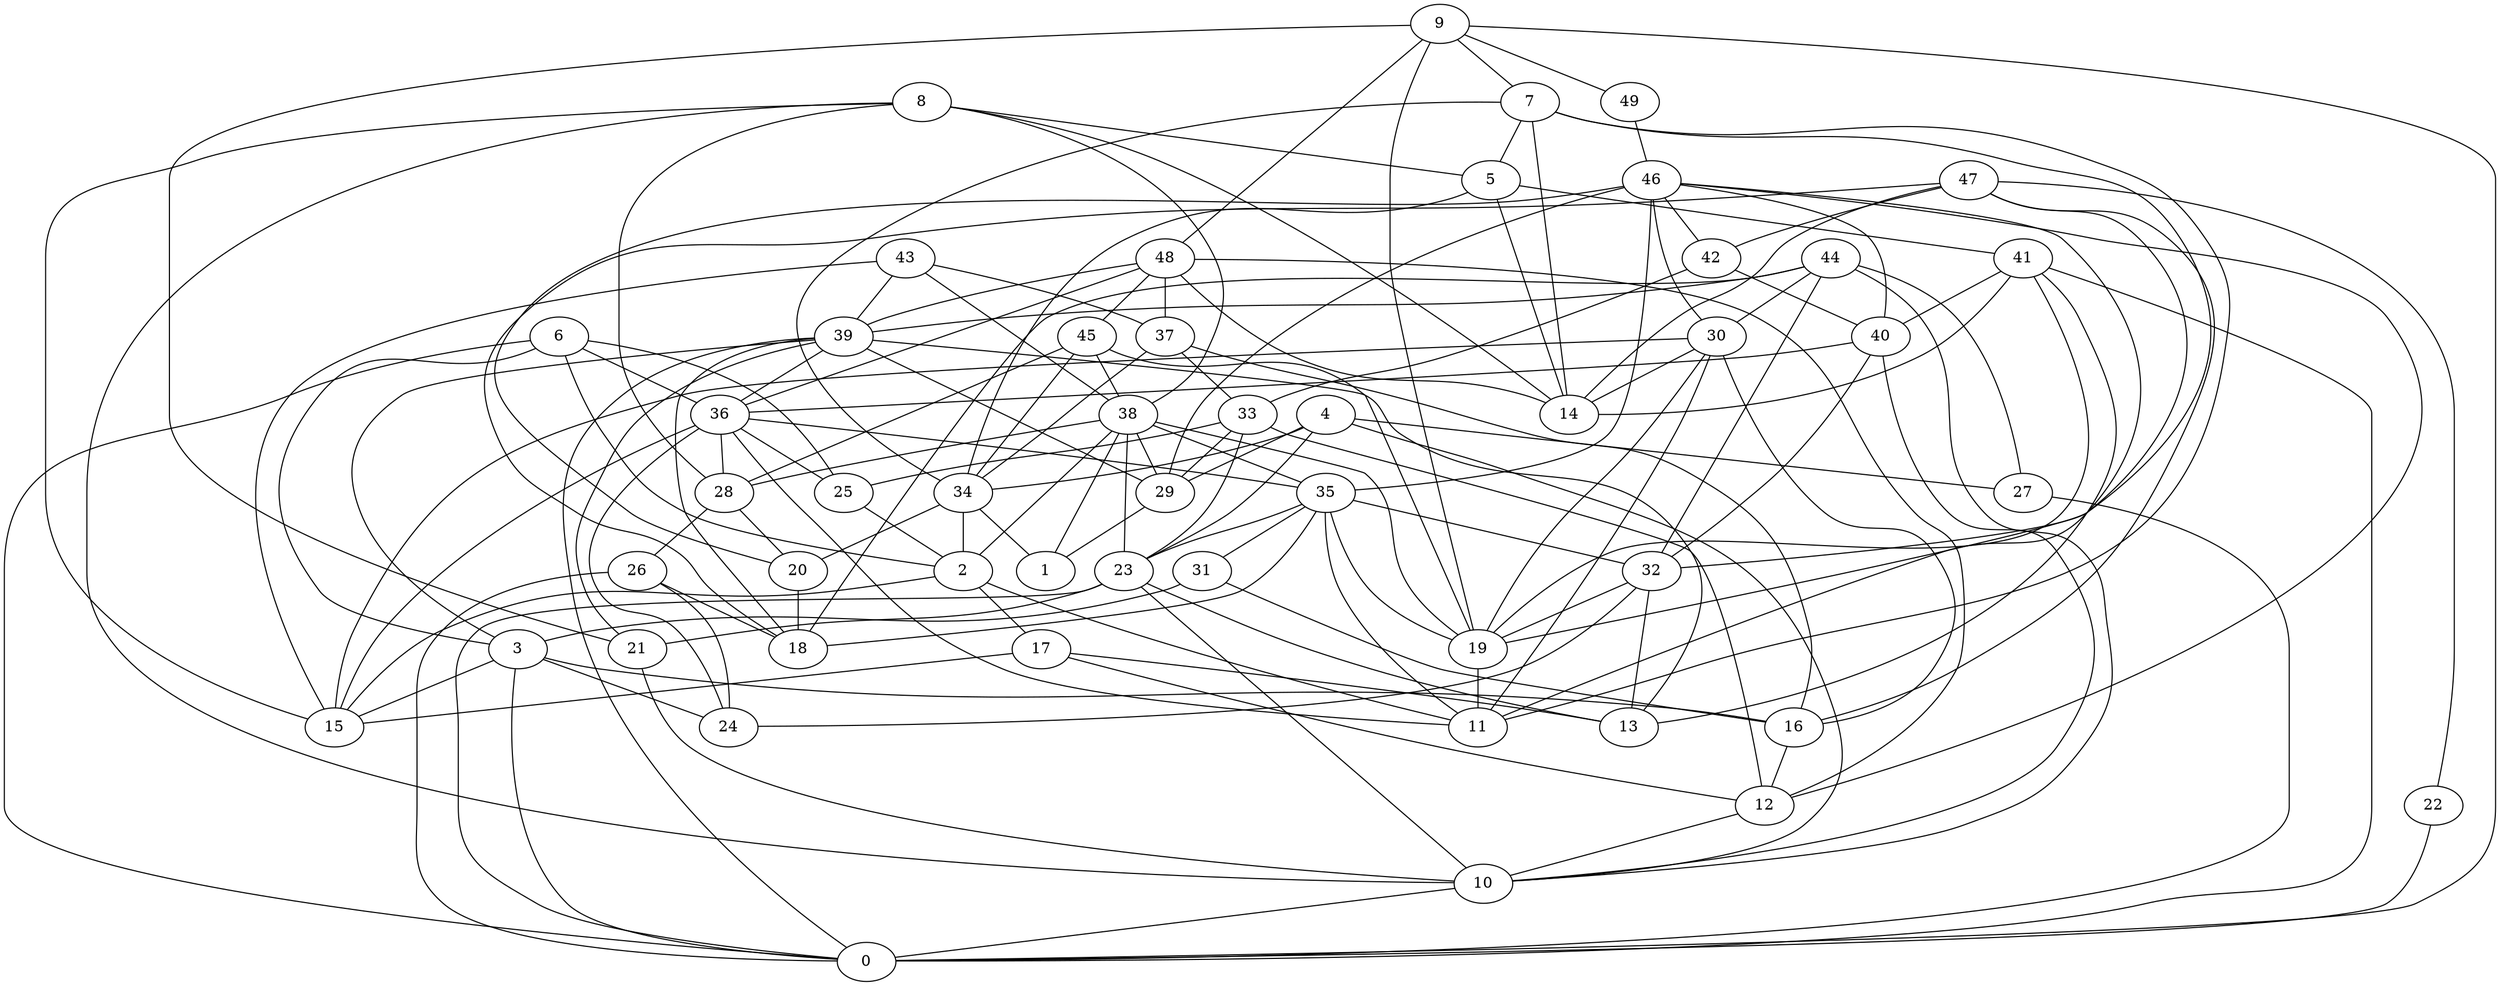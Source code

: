 digraph GG_graph {

subgraph G_graph {
edge [color = black]
"25" -> "2" [dir = none]
"2" -> "11" [dir = none]
"2" -> "17" [dir = none]
"2" -> "15" [dir = none]
"23" -> "0" [dir = none]
"23" -> "10" [dir = none]
"23" -> "13" [dir = none]
"21" -> "10" [dir = none]
"49" -> "46" [dir = none]
"26" -> "24" [dir = none]
"26" -> "18" [dir = none]
"32" -> "19" [dir = none]
"27" -> "0" [dir = none]
"35" -> "23" [dir = none]
"35" -> "18" [dir = none]
"33" -> "29" [dir = none]
"33" -> "12" [dir = none]
"12" -> "10" [dir = none]
"44" -> "27" [dir = none]
"44" -> "32" [dir = none]
"44" -> "30" [dir = none]
"44" -> "39" [dir = none]
"44" -> "10" [dir = none]
"8" -> "28" [dir = none]
"8" -> "10" [dir = none]
"38" -> "28" [dir = none]
"38" -> "2" [dir = none]
"38" -> "23" [dir = none]
"38" -> "1" [dir = none]
"7" -> "5" [dir = none]
"7" -> "34" [dir = none]
"10" -> "0" [dir = none]
"17" -> "15" [dir = none]
"40" -> "32" [dir = none]
"22" -> "0" [dir = none]
"9" -> "21" [dir = none]
"9" -> "48" [dir = none]
"9" -> "49" [dir = none]
"9" -> "7" [dir = none]
"41" -> "0" [dir = none]
"41" -> "14" [dir = none]
"28" -> "26" [dir = none]
"28" -> "20" [dir = none]
"46" -> "11" [dir = none]
"46" -> "20" [dir = none]
"46" -> "40" [dir = none]
"46" -> "29" [dir = none]
"46" -> "12" [dir = none]
"46" -> "42" [dir = none]
"31" -> "16" [dir = none]
"31" -> "3" [dir = none]
"20" -> "18" [dir = none]
"37" -> "16" [dir = none]
"37" -> "33" [dir = none]
"5" -> "14" [dir = none]
"43" -> "15" [dir = none]
"43" -> "38" [dir = none]
"36" -> "35" [dir = none]
"36" -> "28" [dir = none]
"36" -> "11" [dir = none]
"36" -> "24" [dir = none]
"36" -> "25" [dir = none]
"47" -> "14" [dir = none]
"47" -> "22" [dir = none]
"47" -> "42" [dir = none]
"47" -> "18" [dir = none]
"47" -> "19" [dir = none]
"47" -> "16" [dir = none]
"19" -> "11" [dir = none]
"4" -> "29" [dir = none]
"4" -> "34" [dir = none]
"34" -> "1" [dir = none]
"34" -> "20" [dir = none]
"34" -> "2" [dir = none]
"48" -> "12" [dir = none]
"48" -> "45" [dir = none]
"48" -> "37" [dir = none]
"48" -> "36" [dir = none]
"48" -> "14" [dir = none]
"48" -> "39" [dir = none]
"39" -> "21" [dir = none]
"39" -> "13" [dir = none]
"39" -> "29" [dir = none]
"39" -> "0" [dir = none]
"39" -> "36" [dir = none]
"39" -> "18" [dir = none]
"6" -> "3" [dir = none]
"6" -> "2" [dir = none]
"3" -> "15" [dir = none]
"3" -> "16" [dir = none]
"3" -> "24" [dir = none]
"30" -> "19" [dir = none]
"30" -> "16" [dir = none]
"30" -> "11" [dir = none]
"45" -> "19" [dir = none]
"45" -> "34" [dir = none]
"45" -> "38" [dir = none]
"45" -> "28" [dir = none]
"29" -> "1" [dir = none]
"35" -> "31" [dir = none]
"41" -> "19" [dir = none]
"41" -> "13" [dir = none]
"39" -> "3" [dir = none]
"26" -> "0" [dir = none]
"46" -> "30" [dir = none]
"5" -> "41" [dir = none]
"35" -> "32" [dir = none]
"42" -> "40" [dir = none]
"43" -> "39" [dir = none]
"38" -> "35" [dir = none]
"7" -> "32" [dir = none]
"38" -> "29" [dir = none]
"44" -> "18" [dir = none]
"35" -> "19" [dir = none]
"8" -> "14" [dir = none]
"4" -> "27" [dir = none]
"6" -> "0" [dir = none]
"30" -> "14" [dir = none]
"35" -> "11" [dir = none]
"43" -> "37" [dir = none]
"38" -> "19" [dir = none]
"7" -> "11" [dir = none]
"46" -> "35" [dir = none]
"30" -> "15" [dir = none]
"8" -> "38" [dir = none]
"7" -> "14" [dir = none]
"6" -> "36" [dir = none]
"9" -> "0" [dir = none]
"40" -> "10" [dir = none]
"36" -> "15" [dir = none]
"4" -> "10" [dir = none]
"17" -> "13" [dir = none]
"8" -> "15" [dir = none]
"40" -> "36" [dir = none]
"37" -> "34" [dir = none]
"23" -> "21" [dir = none]
"6" -> "25" [dir = none]
"33" -> "23" [dir = none]
"42" -> "33" [dir = none]
"8" -> "5" [dir = none]
"32" -> "24" [dir = none]
"5" -> "34" [dir = none]
"41" -> "40" [dir = none]
"33" -> "25" [dir = none]
"16" -> "12" [dir = none]
"3" -> "0" [dir = none]
"4" -> "23" [dir = none]
"32" -> "13" [dir = none]
"17" -> "12" [dir = none]
"9" -> "19" [dir = none]
}

}
